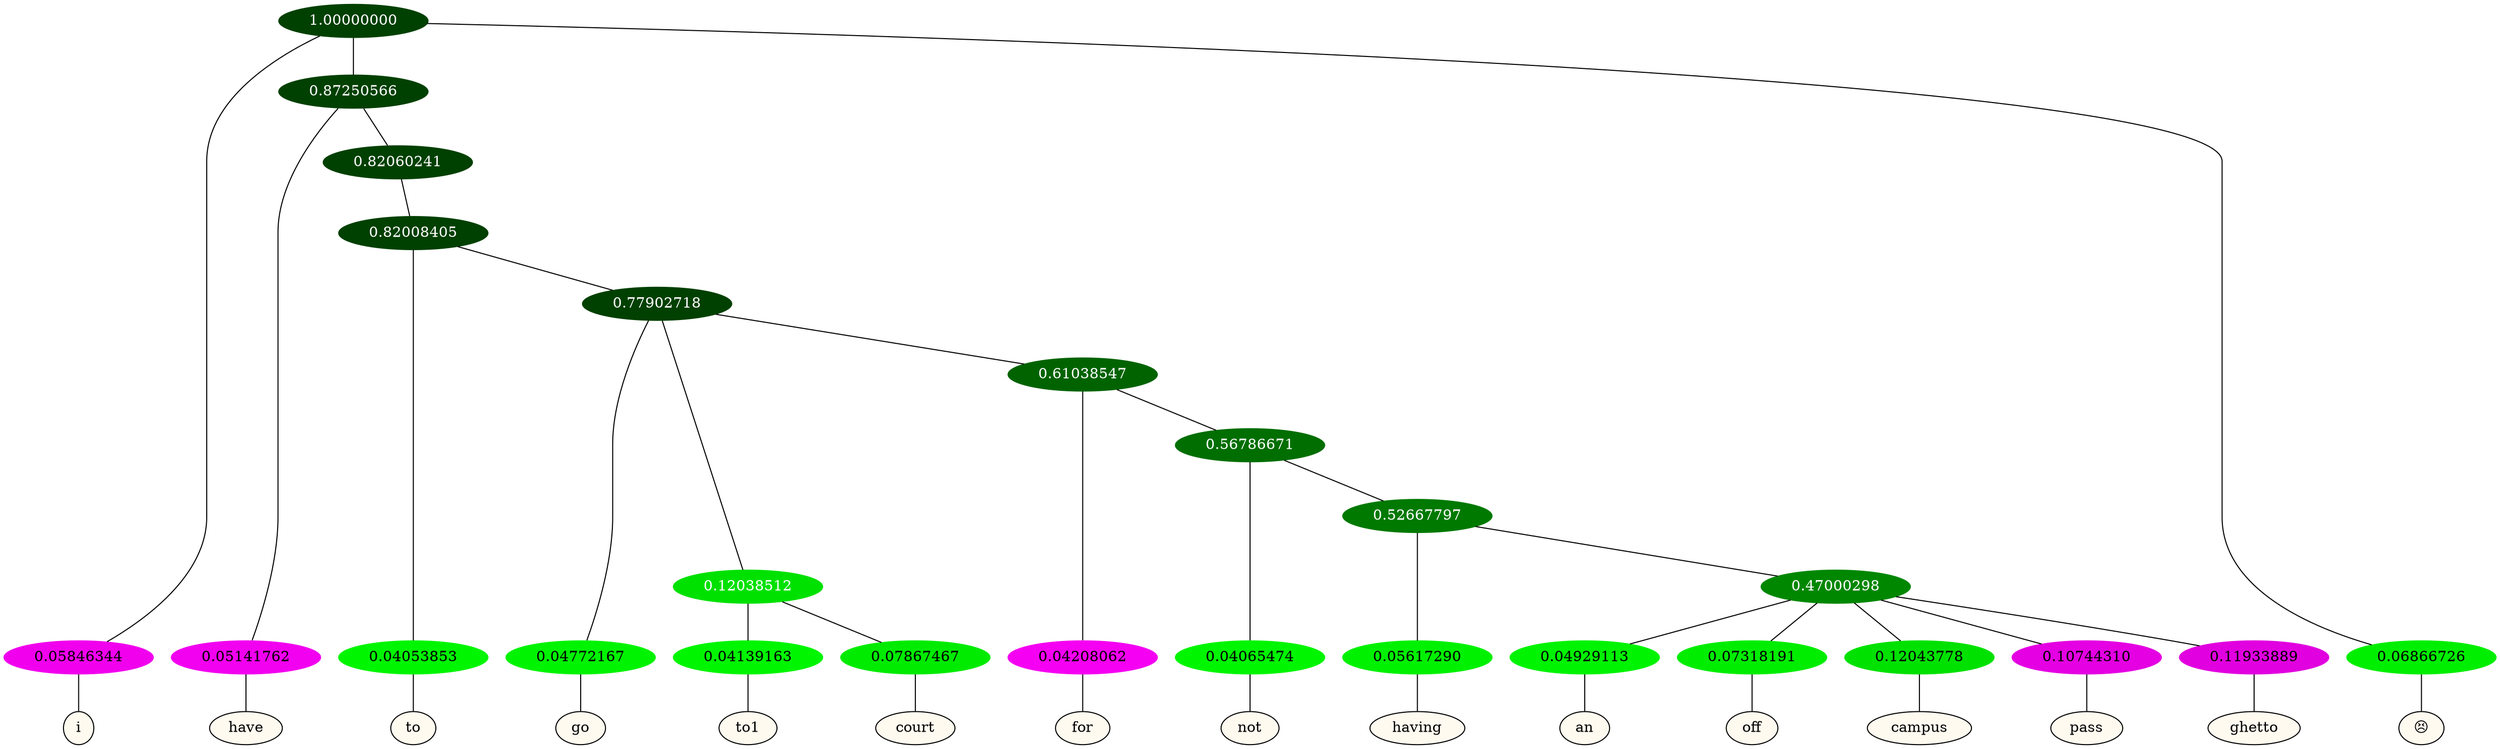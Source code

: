 graph {
	node [format=png height=0.15 nodesep=0.001 ordering=out overlap=prism overlap_scaling=0.01 ranksep=0.001 ratio=0.2 style=filled width=0.15]
	{
		rank=same
		a_w_1 [label=i color=black fillcolor=floralwhite style="filled,solid"]
		a_w_4 [label=have color=black fillcolor=floralwhite style="filled,solid"]
		a_w_7 [label=to color=black fillcolor=floralwhite style="filled,solid"]
		a_w_9 [label=go color=black fillcolor=floralwhite style="filled,solid"]
		a_w_12 [label=to1 color=black fillcolor=floralwhite style="filled,solid"]
		a_w_13 [label=court color=black fillcolor=floralwhite style="filled,solid"]
		a_w_14 [label=for color=black fillcolor=floralwhite style="filled,solid"]
		a_w_16 [label=not color=black fillcolor=floralwhite style="filled,solid"]
		a_w_18 [label=having color=black fillcolor=floralwhite style="filled,solid"]
		a_w_20 [label=an color=black fillcolor=floralwhite style="filled,solid"]
		a_w_21 [label=off color=black fillcolor=floralwhite style="filled,solid"]
		a_w_22 [label=campus color=black fillcolor=floralwhite style="filled,solid"]
		a_w_23 [label=pass color=black fillcolor=floralwhite style="filled,solid"]
		a_w_24 [label=ghetto color=black fillcolor=floralwhite style="filled,solid"]
		a_w_3 [label="😣" color=black fillcolor=floralwhite style="filled,solid"]
	}
	a_n_1 -- a_w_1
	a_n_4 -- a_w_4
	a_n_7 -- a_w_7
	a_n_9 -- a_w_9
	a_n_12 -- a_w_12
	a_n_13 -- a_w_13
	a_n_14 -- a_w_14
	a_n_16 -- a_w_16
	a_n_18 -- a_w_18
	a_n_20 -- a_w_20
	a_n_21 -- a_w_21
	a_n_22 -- a_w_22
	a_n_23 -- a_w_23
	a_n_24 -- a_w_24
	a_n_3 -- a_w_3
	{
		rank=same
		a_n_1 [label=0.05846344 color="0.835 1.000 0.942" fontcolor=black]
		a_n_4 [label=0.05141762 color="0.835 1.000 0.949" fontcolor=black]
		a_n_7 [label=0.04053853 color="0.334 1.000 0.959" fontcolor=black]
		a_n_9 [label=0.04772167 color="0.334 1.000 0.952" fontcolor=black]
		a_n_12 [label=0.04139163 color="0.334 1.000 0.959" fontcolor=black]
		a_n_13 [label=0.07867467 color="0.334 1.000 0.921" fontcolor=black]
		a_n_14 [label=0.04208062 color="0.835 1.000 0.958" fontcolor=black]
		a_n_16 [label=0.04065474 color="0.334 1.000 0.959" fontcolor=black]
		a_n_18 [label=0.05617290 color="0.334 1.000 0.944" fontcolor=black]
		a_n_20 [label=0.04929113 color="0.334 1.000 0.951" fontcolor=black]
		a_n_21 [label=0.07318191 color="0.334 1.000 0.927" fontcolor=black]
		a_n_22 [label=0.12043778 color="0.334 1.000 0.880" fontcolor=black]
		a_n_23 [label=0.10744310 color="0.835 1.000 0.893" fontcolor=black]
		a_n_24 [label=0.11933889 color="0.835 1.000 0.881" fontcolor=black]
		a_n_3 [label=0.06866726 color="0.334 1.000 0.931" fontcolor=black]
	}
	a_n_0 [label=1.00000000 color="0.334 1.000 0.250" fontcolor=grey99]
	a_n_0 -- a_n_1
	a_n_2 [label=0.87250566 color="0.334 1.000 0.250" fontcolor=grey99]
	a_n_0 -- a_n_2
	a_n_0 -- a_n_3
	a_n_2 -- a_n_4
	a_n_5 [label=0.82060241 color="0.334 1.000 0.250" fontcolor=grey99]
	a_n_2 -- a_n_5
	a_n_6 [label=0.82008405 color="0.334 1.000 0.250" fontcolor=grey99]
	a_n_5 -- a_n_6
	a_n_6 -- a_n_7
	a_n_8 [label=0.77902718 color="0.334 1.000 0.250" fontcolor=grey99]
	a_n_6 -- a_n_8
	a_n_8 -- a_n_9
	a_n_10 [label=0.12038512 color="0.334 1.000 0.880" fontcolor=grey99]
	a_n_8 -- a_n_10
	a_n_11 [label=0.61038547 color="0.334 1.000 0.390" fontcolor=grey99]
	a_n_8 -- a_n_11
	a_n_10 -- a_n_12
	a_n_10 -- a_n_13
	a_n_11 -- a_n_14
	a_n_15 [label=0.56786671 color="0.334 1.000 0.432" fontcolor=grey99]
	a_n_11 -- a_n_15
	a_n_15 -- a_n_16
	a_n_17 [label=0.52667797 color="0.334 1.000 0.473" fontcolor=grey99]
	a_n_15 -- a_n_17
	a_n_17 -- a_n_18
	a_n_19 [label=0.47000298 color="0.334 1.000 0.530" fontcolor=grey99]
	a_n_17 -- a_n_19
	a_n_19 -- a_n_20
	a_n_19 -- a_n_21
	a_n_19 -- a_n_22
	a_n_19 -- a_n_23
	a_n_19 -- a_n_24
}
